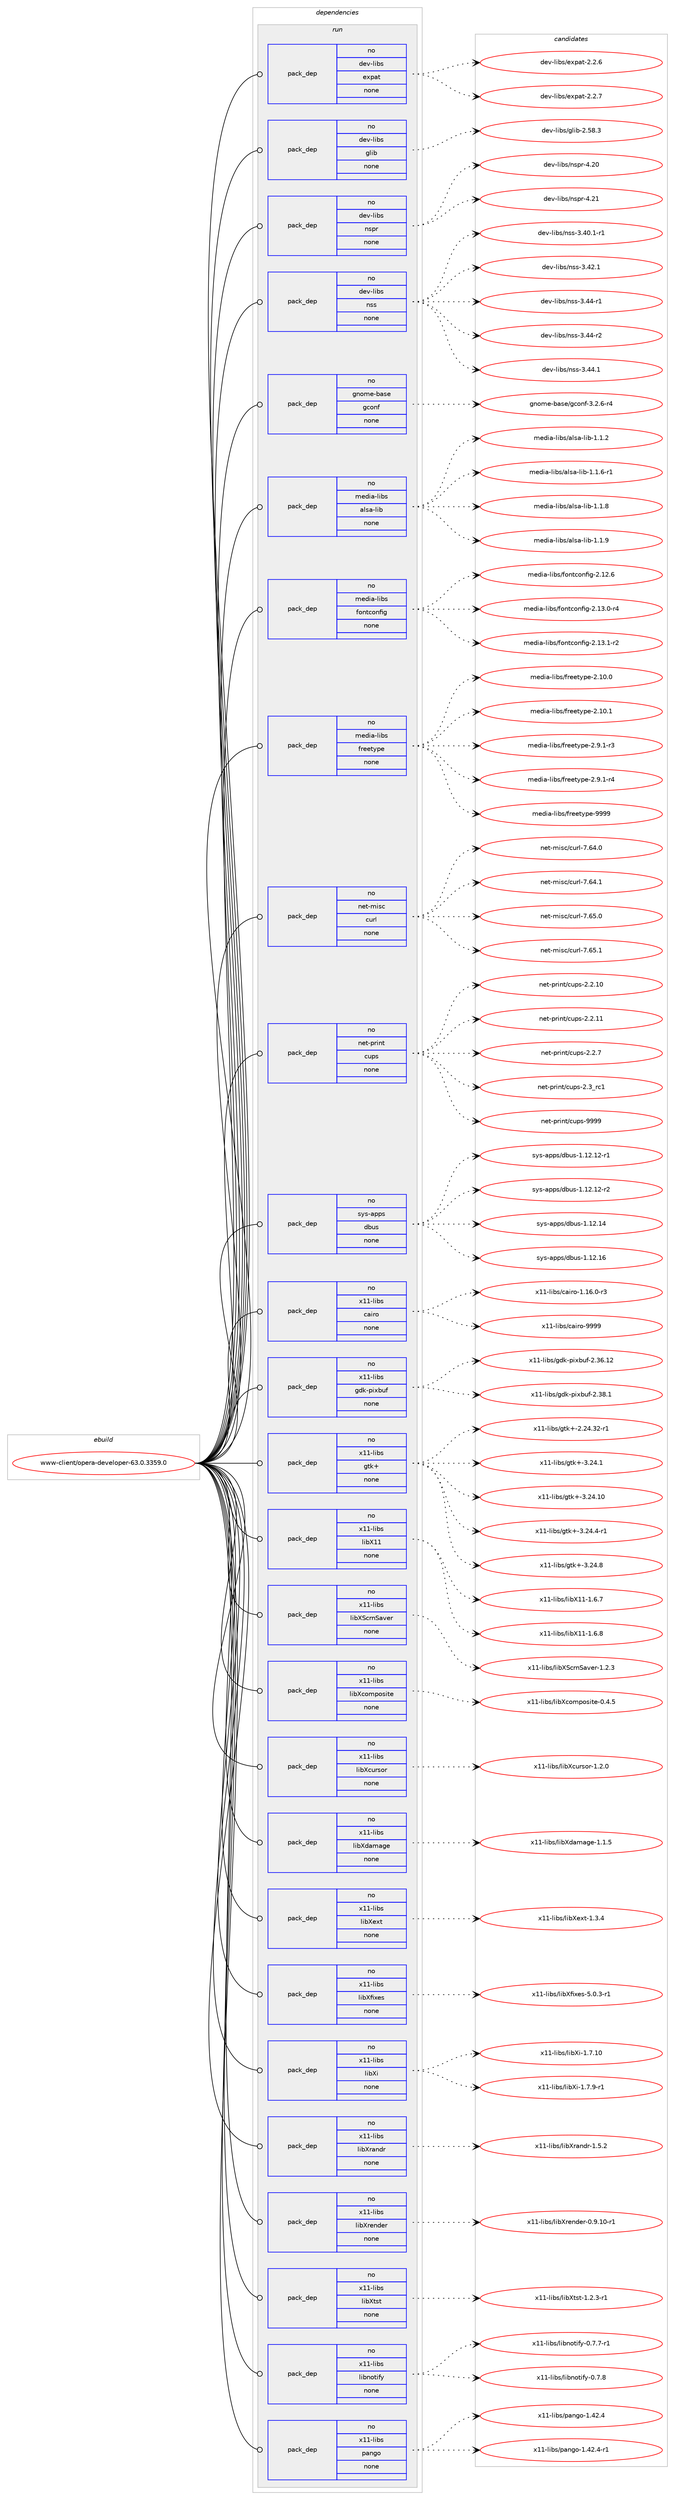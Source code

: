 digraph prolog {

# *************
# Graph options
# *************

newrank=true;
concentrate=true;
compound=true;
graph [rankdir=LR,fontname=Helvetica,fontsize=10,ranksep=1.5];#, ranksep=2.5, nodesep=0.2];
edge  [arrowhead=vee];
node  [fontname=Helvetica,fontsize=10];

# **********
# The ebuild
# **********

subgraph cluster_leftcol {
color=gray;
rank=same;
label=<<i>ebuild</i>>;
id [label="www-client/opera-developer-63.0.3359.0", color=red, width=4, href="../www-client/opera-developer-63.0.3359.0.svg"];
}

# ****************
# The dependencies
# ****************

subgraph cluster_midcol {
color=gray;
label=<<i>dependencies</i>>;
subgraph cluster_compile {
fillcolor="#eeeeee";
style=filled;
label=<<i>compile</i>>;
}
subgraph cluster_compileandrun {
fillcolor="#eeeeee";
style=filled;
label=<<i>compile and run</i>>;
}
subgraph cluster_run {
fillcolor="#eeeeee";
style=filled;
label=<<i>run</i>>;
subgraph pack768 {
dependency857 [label=<<TABLE BORDER="0" CELLBORDER="1" CELLSPACING="0" CELLPADDING="4" WIDTH="220"><TR><TD ROWSPAN="6" CELLPADDING="30">pack_dep</TD></TR><TR><TD WIDTH="110">no</TD></TR><TR><TD>dev-libs</TD></TR><TR><TD>expat</TD></TR><TR><TD>none</TD></TR><TR><TD></TD></TR></TABLE>>, shape=none, color=blue];
}
id:e -> dependency857:w [weight=20,style="solid",arrowhead="odot"];
subgraph pack769 {
dependency858 [label=<<TABLE BORDER="0" CELLBORDER="1" CELLSPACING="0" CELLPADDING="4" WIDTH="220"><TR><TD ROWSPAN="6" CELLPADDING="30">pack_dep</TD></TR><TR><TD WIDTH="110">no</TD></TR><TR><TD>dev-libs</TD></TR><TR><TD>glib</TD></TR><TR><TD>none</TD></TR><TR><TD></TD></TR></TABLE>>, shape=none, color=blue];
}
id:e -> dependency858:w [weight=20,style="solid",arrowhead="odot"];
subgraph pack770 {
dependency859 [label=<<TABLE BORDER="0" CELLBORDER="1" CELLSPACING="0" CELLPADDING="4" WIDTH="220"><TR><TD ROWSPAN="6" CELLPADDING="30">pack_dep</TD></TR><TR><TD WIDTH="110">no</TD></TR><TR><TD>dev-libs</TD></TR><TR><TD>nspr</TD></TR><TR><TD>none</TD></TR><TR><TD></TD></TR></TABLE>>, shape=none, color=blue];
}
id:e -> dependency859:w [weight=20,style="solid",arrowhead="odot"];
subgraph pack771 {
dependency860 [label=<<TABLE BORDER="0" CELLBORDER="1" CELLSPACING="0" CELLPADDING="4" WIDTH="220"><TR><TD ROWSPAN="6" CELLPADDING="30">pack_dep</TD></TR><TR><TD WIDTH="110">no</TD></TR><TR><TD>dev-libs</TD></TR><TR><TD>nss</TD></TR><TR><TD>none</TD></TR><TR><TD></TD></TR></TABLE>>, shape=none, color=blue];
}
id:e -> dependency860:w [weight=20,style="solid",arrowhead="odot"];
subgraph pack772 {
dependency861 [label=<<TABLE BORDER="0" CELLBORDER="1" CELLSPACING="0" CELLPADDING="4" WIDTH="220"><TR><TD ROWSPAN="6" CELLPADDING="30">pack_dep</TD></TR><TR><TD WIDTH="110">no</TD></TR><TR><TD>gnome-base</TD></TR><TR><TD>gconf</TD></TR><TR><TD>none</TD></TR><TR><TD></TD></TR></TABLE>>, shape=none, color=blue];
}
id:e -> dependency861:w [weight=20,style="solid",arrowhead="odot"];
subgraph pack773 {
dependency862 [label=<<TABLE BORDER="0" CELLBORDER="1" CELLSPACING="0" CELLPADDING="4" WIDTH="220"><TR><TD ROWSPAN="6" CELLPADDING="30">pack_dep</TD></TR><TR><TD WIDTH="110">no</TD></TR><TR><TD>media-libs</TD></TR><TR><TD>alsa-lib</TD></TR><TR><TD>none</TD></TR><TR><TD></TD></TR></TABLE>>, shape=none, color=blue];
}
id:e -> dependency862:w [weight=20,style="solid",arrowhead="odot"];
subgraph pack774 {
dependency863 [label=<<TABLE BORDER="0" CELLBORDER="1" CELLSPACING="0" CELLPADDING="4" WIDTH="220"><TR><TD ROWSPAN="6" CELLPADDING="30">pack_dep</TD></TR><TR><TD WIDTH="110">no</TD></TR><TR><TD>media-libs</TD></TR><TR><TD>fontconfig</TD></TR><TR><TD>none</TD></TR><TR><TD></TD></TR></TABLE>>, shape=none, color=blue];
}
id:e -> dependency863:w [weight=20,style="solid",arrowhead="odot"];
subgraph pack775 {
dependency864 [label=<<TABLE BORDER="0" CELLBORDER="1" CELLSPACING="0" CELLPADDING="4" WIDTH="220"><TR><TD ROWSPAN="6" CELLPADDING="30">pack_dep</TD></TR><TR><TD WIDTH="110">no</TD></TR><TR><TD>media-libs</TD></TR><TR><TD>freetype</TD></TR><TR><TD>none</TD></TR><TR><TD></TD></TR></TABLE>>, shape=none, color=blue];
}
id:e -> dependency864:w [weight=20,style="solid",arrowhead="odot"];
subgraph pack776 {
dependency865 [label=<<TABLE BORDER="0" CELLBORDER="1" CELLSPACING="0" CELLPADDING="4" WIDTH="220"><TR><TD ROWSPAN="6" CELLPADDING="30">pack_dep</TD></TR><TR><TD WIDTH="110">no</TD></TR><TR><TD>net-misc</TD></TR><TR><TD>curl</TD></TR><TR><TD>none</TD></TR><TR><TD></TD></TR></TABLE>>, shape=none, color=blue];
}
id:e -> dependency865:w [weight=20,style="solid",arrowhead="odot"];
subgraph pack777 {
dependency866 [label=<<TABLE BORDER="0" CELLBORDER="1" CELLSPACING="0" CELLPADDING="4" WIDTH="220"><TR><TD ROWSPAN="6" CELLPADDING="30">pack_dep</TD></TR><TR><TD WIDTH="110">no</TD></TR><TR><TD>net-print</TD></TR><TR><TD>cups</TD></TR><TR><TD>none</TD></TR><TR><TD></TD></TR></TABLE>>, shape=none, color=blue];
}
id:e -> dependency866:w [weight=20,style="solid",arrowhead="odot"];
subgraph pack778 {
dependency867 [label=<<TABLE BORDER="0" CELLBORDER="1" CELLSPACING="0" CELLPADDING="4" WIDTH="220"><TR><TD ROWSPAN="6" CELLPADDING="30">pack_dep</TD></TR><TR><TD WIDTH="110">no</TD></TR><TR><TD>sys-apps</TD></TR><TR><TD>dbus</TD></TR><TR><TD>none</TD></TR><TR><TD></TD></TR></TABLE>>, shape=none, color=blue];
}
id:e -> dependency867:w [weight=20,style="solid",arrowhead="odot"];
subgraph pack779 {
dependency868 [label=<<TABLE BORDER="0" CELLBORDER="1" CELLSPACING="0" CELLPADDING="4" WIDTH="220"><TR><TD ROWSPAN="6" CELLPADDING="30">pack_dep</TD></TR><TR><TD WIDTH="110">no</TD></TR><TR><TD>x11-libs</TD></TR><TR><TD>cairo</TD></TR><TR><TD>none</TD></TR><TR><TD></TD></TR></TABLE>>, shape=none, color=blue];
}
id:e -> dependency868:w [weight=20,style="solid",arrowhead="odot"];
subgraph pack780 {
dependency869 [label=<<TABLE BORDER="0" CELLBORDER="1" CELLSPACING="0" CELLPADDING="4" WIDTH="220"><TR><TD ROWSPAN="6" CELLPADDING="30">pack_dep</TD></TR><TR><TD WIDTH="110">no</TD></TR><TR><TD>x11-libs</TD></TR><TR><TD>gdk-pixbuf</TD></TR><TR><TD>none</TD></TR><TR><TD></TD></TR></TABLE>>, shape=none, color=blue];
}
id:e -> dependency869:w [weight=20,style="solid",arrowhead="odot"];
subgraph pack781 {
dependency870 [label=<<TABLE BORDER="0" CELLBORDER="1" CELLSPACING="0" CELLPADDING="4" WIDTH="220"><TR><TD ROWSPAN="6" CELLPADDING="30">pack_dep</TD></TR><TR><TD WIDTH="110">no</TD></TR><TR><TD>x11-libs</TD></TR><TR><TD>gtk+</TD></TR><TR><TD>none</TD></TR><TR><TD></TD></TR></TABLE>>, shape=none, color=blue];
}
id:e -> dependency870:w [weight=20,style="solid",arrowhead="odot"];
subgraph pack782 {
dependency871 [label=<<TABLE BORDER="0" CELLBORDER="1" CELLSPACING="0" CELLPADDING="4" WIDTH="220"><TR><TD ROWSPAN="6" CELLPADDING="30">pack_dep</TD></TR><TR><TD WIDTH="110">no</TD></TR><TR><TD>x11-libs</TD></TR><TR><TD>libX11</TD></TR><TR><TD>none</TD></TR><TR><TD></TD></TR></TABLE>>, shape=none, color=blue];
}
id:e -> dependency871:w [weight=20,style="solid",arrowhead="odot"];
subgraph pack783 {
dependency872 [label=<<TABLE BORDER="0" CELLBORDER="1" CELLSPACING="0" CELLPADDING="4" WIDTH="220"><TR><TD ROWSPAN="6" CELLPADDING="30">pack_dep</TD></TR><TR><TD WIDTH="110">no</TD></TR><TR><TD>x11-libs</TD></TR><TR><TD>libXScrnSaver</TD></TR><TR><TD>none</TD></TR><TR><TD></TD></TR></TABLE>>, shape=none, color=blue];
}
id:e -> dependency872:w [weight=20,style="solid",arrowhead="odot"];
subgraph pack784 {
dependency873 [label=<<TABLE BORDER="0" CELLBORDER="1" CELLSPACING="0" CELLPADDING="4" WIDTH="220"><TR><TD ROWSPAN="6" CELLPADDING="30">pack_dep</TD></TR><TR><TD WIDTH="110">no</TD></TR><TR><TD>x11-libs</TD></TR><TR><TD>libXcomposite</TD></TR><TR><TD>none</TD></TR><TR><TD></TD></TR></TABLE>>, shape=none, color=blue];
}
id:e -> dependency873:w [weight=20,style="solid",arrowhead="odot"];
subgraph pack785 {
dependency874 [label=<<TABLE BORDER="0" CELLBORDER="1" CELLSPACING="0" CELLPADDING="4" WIDTH="220"><TR><TD ROWSPAN="6" CELLPADDING="30">pack_dep</TD></TR><TR><TD WIDTH="110">no</TD></TR><TR><TD>x11-libs</TD></TR><TR><TD>libXcursor</TD></TR><TR><TD>none</TD></TR><TR><TD></TD></TR></TABLE>>, shape=none, color=blue];
}
id:e -> dependency874:w [weight=20,style="solid",arrowhead="odot"];
subgraph pack786 {
dependency875 [label=<<TABLE BORDER="0" CELLBORDER="1" CELLSPACING="0" CELLPADDING="4" WIDTH="220"><TR><TD ROWSPAN="6" CELLPADDING="30">pack_dep</TD></TR><TR><TD WIDTH="110">no</TD></TR><TR><TD>x11-libs</TD></TR><TR><TD>libXdamage</TD></TR><TR><TD>none</TD></TR><TR><TD></TD></TR></TABLE>>, shape=none, color=blue];
}
id:e -> dependency875:w [weight=20,style="solid",arrowhead="odot"];
subgraph pack787 {
dependency876 [label=<<TABLE BORDER="0" CELLBORDER="1" CELLSPACING="0" CELLPADDING="4" WIDTH="220"><TR><TD ROWSPAN="6" CELLPADDING="30">pack_dep</TD></TR><TR><TD WIDTH="110">no</TD></TR><TR><TD>x11-libs</TD></TR><TR><TD>libXext</TD></TR><TR><TD>none</TD></TR><TR><TD></TD></TR></TABLE>>, shape=none, color=blue];
}
id:e -> dependency876:w [weight=20,style="solid",arrowhead="odot"];
subgraph pack788 {
dependency877 [label=<<TABLE BORDER="0" CELLBORDER="1" CELLSPACING="0" CELLPADDING="4" WIDTH="220"><TR><TD ROWSPAN="6" CELLPADDING="30">pack_dep</TD></TR><TR><TD WIDTH="110">no</TD></TR><TR><TD>x11-libs</TD></TR><TR><TD>libXfixes</TD></TR><TR><TD>none</TD></TR><TR><TD></TD></TR></TABLE>>, shape=none, color=blue];
}
id:e -> dependency877:w [weight=20,style="solid",arrowhead="odot"];
subgraph pack789 {
dependency878 [label=<<TABLE BORDER="0" CELLBORDER="1" CELLSPACING="0" CELLPADDING="4" WIDTH="220"><TR><TD ROWSPAN="6" CELLPADDING="30">pack_dep</TD></TR><TR><TD WIDTH="110">no</TD></TR><TR><TD>x11-libs</TD></TR><TR><TD>libXi</TD></TR><TR><TD>none</TD></TR><TR><TD></TD></TR></TABLE>>, shape=none, color=blue];
}
id:e -> dependency878:w [weight=20,style="solid",arrowhead="odot"];
subgraph pack790 {
dependency879 [label=<<TABLE BORDER="0" CELLBORDER="1" CELLSPACING="0" CELLPADDING="4" WIDTH="220"><TR><TD ROWSPAN="6" CELLPADDING="30">pack_dep</TD></TR><TR><TD WIDTH="110">no</TD></TR><TR><TD>x11-libs</TD></TR><TR><TD>libXrandr</TD></TR><TR><TD>none</TD></TR><TR><TD></TD></TR></TABLE>>, shape=none, color=blue];
}
id:e -> dependency879:w [weight=20,style="solid",arrowhead="odot"];
subgraph pack791 {
dependency880 [label=<<TABLE BORDER="0" CELLBORDER="1" CELLSPACING="0" CELLPADDING="4" WIDTH="220"><TR><TD ROWSPAN="6" CELLPADDING="30">pack_dep</TD></TR><TR><TD WIDTH="110">no</TD></TR><TR><TD>x11-libs</TD></TR><TR><TD>libXrender</TD></TR><TR><TD>none</TD></TR><TR><TD></TD></TR></TABLE>>, shape=none, color=blue];
}
id:e -> dependency880:w [weight=20,style="solid",arrowhead="odot"];
subgraph pack792 {
dependency881 [label=<<TABLE BORDER="0" CELLBORDER="1" CELLSPACING="0" CELLPADDING="4" WIDTH="220"><TR><TD ROWSPAN="6" CELLPADDING="30">pack_dep</TD></TR><TR><TD WIDTH="110">no</TD></TR><TR><TD>x11-libs</TD></TR><TR><TD>libXtst</TD></TR><TR><TD>none</TD></TR><TR><TD></TD></TR></TABLE>>, shape=none, color=blue];
}
id:e -> dependency881:w [weight=20,style="solid",arrowhead="odot"];
subgraph pack793 {
dependency882 [label=<<TABLE BORDER="0" CELLBORDER="1" CELLSPACING="0" CELLPADDING="4" WIDTH="220"><TR><TD ROWSPAN="6" CELLPADDING="30">pack_dep</TD></TR><TR><TD WIDTH="110">no</TD></TR><TR><TD>x11-libs</TD></TR><TR><TD>libnotify</TD></TR><TR><TD>none</TD></TR><TR><TD></TD></TR></TABLE>>, shape=none, color=blue];
}
id:e -> dependency882:w [weight=20,style="solid",arrowhead="odot"];
subgraph pack794 {
dependency883 [label=<<TABLE BORDER="0" CELLBORDER="1" CELLSPACING="0" CELLPADDING="4" WIDTH="220"><TR><TD ROWSPAN="6" CELLPADDING="30">pack_dep</TD></TR><TR><TD WIDTH="110">no</TD></TR><TR><TD>x11-libs</TD></TR><TR><TD>pango</TD></TR><TR><TD>none</TD></TR><TR><TD></TD></TR></TABLE>>, shape=none, color=blue];
}
id:e -> dependency883:w [weight=20,style="solid",arrowhead="odot"];
}
}

# **************
# The candidates
# **************

subgraph cluster_choices {
rank=same;
color=gray;
label=<<i>candidates</i>>;

subgraph choice768 {
color=black;
nodesep=1;
choice10010111845108105981154710112011297116455046504654 [label="dev-libs/expat-2.2.6", color=red, width=4,href="../dev-libs/expat-2.2.6.svg"];
choice10010111845108105981154710112011297116455046504655 [label="dev-libs/expat-2.2.7", color=red, width=4,href="../dev-libs/expat-2.2.7.svg"];
dependency857:e -> choice10010111845108105981154710112011297116455046504654:w [style=dotted,weight="100"];
dependency857:e -> choice10010111845108105981154710112011297116455046504655:w [style=dotted,weight="100"];
}
subgraph choice769 {
color=black;
nodesep=1;
choice1001011184510810598115471031081059845504653564651 [label="dev-libs/glib-2.58.3", color=red, width=4,href="../dev-libs/glib-2.58.3.svg"];
dependency858:e -> choice1001011184510810598115471031081059845504653564651:w [style=dotted,weight="100"];
}
subgraph choice770 {
color=black;
nodesep=1;
choice1001011184510810598115471101151121144552465048 [label="dev-libs/nspr-4.20", color=red, width=4,href="../dev-libs/nspr-4.20.svg"];
choice1001011184510810598115471101151121144552465049 [label="dev-libs/nspr-4.21", color=red, width=4,href="../dev-libs/nspr-4.21.svg"];
dependency859:e -> choice1001011184510810598115471101151121144552465048:w [style=dotted,weight="100"];
dependency859:e -> choice1001011184510810598115471101151121144552465049:w [style=dotted,weight="100"];
}
subgraph choice771 {
color=black;
nodesep=1;
choice100101118451081059811547110115115455146524846494511449 [label="dev-libs/nss-3.40.1-r1", color=red, width=4,href="../dev-libs/nss-3.40.1-r1.svg"];
choice10010111845108105981154711011511545514652504649 [label="dev-libs/nss-3.42.1", color=red, width=4,href="../dev-libs/nss-3.42.1.svg"];
choice10010111845108105981154711011511545514652524511449 [label="dev-libs/nss-3.44-r1", color=red, width=4,href="../dev-libs/nss-3.44-r1.svg"];
choice10010111845108105981154711011511545514652524511450 [label="dev-libs/nss-3.44-r2", color=red, width=4,href="../dev-libs/nss-3.44-r2.svg"];
choice10010111845108105981154711011511545514652524649 [label="dev-libs/nss-3.44.1", color=red, width=4,href="../dev-libs/nss-3.44.1.svg"];
dependency860:e -> choice100101118451081059811547110115115455146524846494511449:w [style=dotted,weight="100"];
dependency860:e -> choice10010111845108105981154711011511545514652504649:w [style=dotted,weight="100"];
dependency860:e -> choice10010111845108105981154711011511545514652524511449:w [style=dotted,weight="100"];
dependency860:e -> choice10010111845108105981154711011511545514652524511450:w [style=dotted,weight="100"];
dependency860:e -> choice10010111845108105981154711011511545514652524649:w [style=dotted,weight="100"];
}
subgraph choice772 {
color=black;
nodesep=1;
choice10311011110910145989711510147103991111101024551465046544511452 [label="gnome-base/gconf-3.2.6-r4", color=red, width=4,href="../gnome-base/gconf-3.2.6-r4.svg"];
dependency861:e -> choice10311011110910145989711510147103991111101024551465046544511452:w [style=dotted,weight="100"];
}
subgraph choice773 {
color=black;
nodesep=1;
choice1091011001059745108105981154797108115974510810598454946494650 [label="media-libs/alsa-lib-1.1.2", color=red, width=4,href="../media-libs/alsa-lib-1.1.2.svg"];
choice10910110010597451081059811547971081159745108105984549464946544511449 [label="media-libs/alsa-lib-1.1.6-r1", color=red, width=4,href="../media-libs/alsa-lib-1.1.6-r1.svg"];
choice1091011001059745108105981154797108115974510810598454946494656 [label="media-libs/alsa-lib-1.1.8", color=red, width=4,href="../media-libs/alsa-lib-1.1.8.svg"];
choice1091011001059745108105981154797108115974510810598454946494657 [label="media-libs/alsa-lib-1.1.9", color=red, width=4,href="../media-libs/alsa-lib-1.1.9.svg"];
dependency862:e -> choice1091011001059745108105981154797108115974510810598454946494650:w [style=dotted,weight="100"];
dependency862:e -> choice10910110010597451081059811547971081159745108105984549464946544511449:w [style=dotted,weight="100"];
dependency862:e -> choice1091011001059745108105981154797108115974510810598454946494656:w [style=dotted,weight="100"];
dependency862:e -> choice1091011001059745108105981154797108115974510810598454946494657:w [style=dotted,weight="100"];
}
subgraph choice774 {
color=black;
nodesep=1;
choice109101100105974510810598115471021111101169911111010210510345504649504654 [label="media-libs/fontconfig-2.12.6", color=red, width=4,href="../media-libs/fontconfig-2.12.6.svg"];
choice1091011001059745108105981154710211111011699111110102105103455046495146484511452 [label="media-libs/fontconfig-2.13.0-r4", color=red, width=4,href="../media-libs/fontconfig-2.13.0-r4.svg"];
choice1091011001059745108105981154710211111011699111110102105103455046495146494511450 [label="media-libs/fontconfig-2.13.1-r2", color=red, width=4,href="../media-libs/fontconfig-2.13.1-r2.svg"];
dependency863:e -> choice109101100105974510810598115471021111101169911111010210510345504649504654:w [style=dotted,weight="100"];
dependency863:e -> choice1091011001059745108105981154710211111011699111110102105103455046495146484511452:w [style=dotted,weight="100"];
dependency863:e -> choice1091011001059745108105981154710211111011699111110102105103455046495146494511450:w [style=dotted,weight="100"];
}
subgraph choice775 {
color=black;
nodesep=1;
choice1091011001059745108105981154710211410110111612111210145504649484648 [label="media-libs/freetype-2.10.0", color=red, width=4,href="../media-libs/freetype-2.10.0.svg"];
choice1091011001059745108105981154710211410110111612111210145504649484649 [label="media-libs/freetype-2.10.1", color=red, width=4,href="../media-libs/freetype-2.10.1.svg"];
choice109101100105974510810598115471021141011011161211121014550465746494511451 [label="media-libs/freetype-2.9.1-r3", color=red, width=4,href="../media-libs/freetype-2.9.1-r3.svg"];
choice109101100105974510810598115471021141011011161211121014550465746494511452 [label="media-libs/freetype-2.9.1-r4", color=red, width=4,href="../media-libs/freetype-2.9.1-r4.svg"];
choice109101100105974510810598115471021141011011161211121014557575757 [label="media-libs/freetype-9999", color=red, width=4,href="../media-libs/freetype-9999.svg"];
dependency864:e -> choice1091011001059745108105981154710211410110111612111210145504649484648:w [style=dotted,weight="100"];
dependency864:e -> choice1091011001059745108105981154710211410110111612111210145504649484649:w [style=dotted,weight="100"];
dependency864:e -> choice109101100105974510810598115471021141011011161211121014550465746494511451:w [style=dotted,weight="100"];
dependency864:e -> choice109101100105974510810598115471021141011011161211121014550465746494511452:w [style=dotted,weight="100"];
dependency864:e -> choice109101100105974510810598115471021141011011161211121014557575757:w [style=dotted,weight="100"];
}
subgraph choice776 {
color=black;
nodesep=1;
choice1101011164510910511599479911711410845554654524648 [label="net-misc/curl-7.64.0", color=red, width=4,href="../net-misc/curl-7.64.0.svg"];
choice1101011164510910511599479911711410845554654524649 [label="net-misc/curl-7.64.1", color=red, width=4,href="../net-misc/curl-7.64.1.svg"];
choice1101011164510910511599479911711410845554654534648 [label="net-misc/curl-7.65.0", color=red, width=4,href="../net-misc/curl-7.65.0.svg"];
choice1101011164510910511599479911711410845554654534649 [label="net-misc/curl-7.65.1", color=red, width=4,href="../net-misc/curl-7.65.1.svg"];
dependency865:e -> choice1101011164510910511599479911711410845554654524648:w [style=dotted,weight="100"];
dependency865:e -> choice1101011164510910511599479911711410845554654524649:w [style=dotted,weight="100"];
dependency865:e -> choice1101011164510910511599479911711410845554654534648:w [style=dotted,weight="100"];
dependency865:e -> choice1101011164510910511599479911711410845554654534649:w [style=dotted,weight="100"];
}
subgraph choice777 {
color=black;
nodesep=1;
choice11010111645112114105110116479911711211545504650464948 [label="net-print/cups-2.2.10", color=red, width=4,href="../net-print/cups-2.2.10.svg"];
choice11010111645112114105110116479911711211545504650464949 [label="net-print/cups-2.2.11", color=red, width=4,href="../net-print/cups-2.2.11.svg"];
choice110101116451121141051101164799117112115455046504655 [label="net-print/cups-2.2.7", color=red, width=4,href="../net-print/cups-2.2.7.svg"];
choice11010111645112114105110116479911711211545504651951149949 [label="net-print/cups-2.3_rc1", color=red, width=4,href="../net-print/cups-2.3_rc1.svg"];
choice1101011164511211410511011647991171121154557575757 [label="net-print/cups-9999", color=red, width=4,href="../net-print/cups-9999.svg"];
dependency866:e -> choice11010111645112114105110116479911711211545504650464948:w [style=dotted,weight="100"];
dependency866:e -> choice11010111645112114105110116479911711211545504650464949:w [style=dotted,weight="100"];
dependency866:e -> choice110101116451121141051101164799117112115455046504655:w [style=dotted,weight="100"];
dependency866:e -> choice11010111645112114105110116479911711211545504651951149949:w [style=dotted,weight="100"];
dependency866:e -> choice1101011164511211410511011647991171121154557575757:w [style=dotted,weight="100"];
}
subgraph choice778 {
color=black;
nodesep=1;
choice1151211154597112112115471009811711545494649504649504511449 [label="sys-apps/dbus-1.12.12-r1", color=red, width=4,href="../sys-apps/dbus-1.12.12-r1.svg"];
choice1151211154597112112115471009811711545494649504649504511450 [label="sys-apps/dbus-1.12.12-r2", color=red, width=4,href="../sys-apps/dbus-1.12.12-r2.svg"];
choice115121115459711211211547100981171154549464950464952 [label="sys-apps/dbus-1.12.14", color=red, width=4,href="../sys-apps/dbus-1.12.14.svg"];
choice115121115459711211211547100981171154549464950464954 [label="sys-apps/dbus-1.12.16", color=red, width=4,href="../sys-apps/dbus-1.12.16.svg"];
dependency867:e -> choice1151211154597112112115471009811711545494649504649504511449:w [style=dotted,weight="100"];
dependency867:e -> choice1151211154597112112115471009811711545494649504649504511450:w [style=dotted,weight="100"];
dependency867:e -> choice115121115459711211211547100981171154549464950464952:w [style=dotted,weight="100"];
dependency867:e -> choice115121115459711211211547100981171154549464950464954:w [style=dotted,weight="100"];
}
subgraph choice779 {
color=black;
nodesep=1;
choice12049494510810598115479997105114111454946495446484511451 [label="x11-libs/cairo-1.16.0-r3", color=red, width=4,href="../x11-libs/cairo-1.16.0-r3.svg"];
choice120494945108105981154799971051141114557575757 [label="x11-libs/cairo-9999", color=red, width=4,href="../x11-libs/cairo-9999.svg"];
dependency868:e -> choice12049494510810598115479997105114111454946495446484511451:w [style=dotted,weight="100"];
dependency868:e -> choice120494945108105981154799971051141114557575757:w [style=dotted,weight="100"];
}
subgraph choice780 {
color=black;
nodesep=1;
choice120494945108105981154710310010745112105120981171024550465154464950 [label="x11-libs/gdk-pixbuf-2.36.12", color=red, width=4,href="../x11-libs/gdk-pixbuf-2.36.12.svg"];
choice1204949451081059811547103100107451121051209811710245504651564649 [label="x11-libs/gdk-pixbuf-2.38.1", color=red, width=4,href="../x11-libs/gdk-pixbuf-2.38.1.svg"];
dependency869:e -> choice120494945108105981154710310010745112105120981171024550465154464950:w [style=dotted,weight="100"];
dependency869:e -> choice1204949451081059811547103100107451121051209811710245504651564649:w [style=dotted,weight="100"];
}
subgraph choice781 {
color=black;
nodesep=1;
choice12049494510810598115471031161074345504650524651504511449 [label="x11-libs/gtk+-2.24.32-r1", color=red, width=4,href="../x11-libs/gtk+-2.24.32-r1.svg"];
choice12049494510810598115471031161074345514650524649 [label="x11-libs/gtk+-3.24.1", color=red, width=4,href="../x11-libs/gtk+-3.24.1.svg"];
choice1204949451081059811547103116107434551465052464948 [label="x11-libs/gtk+-3.24.10", color=red, width=4,href="../x11-libs/gtk+-3.24.10.svg"];
choice120494945108105981154710311610743455146505246524511449 [label="x11-libs/gtk+-3.24.4-r1", color=red, width=4,href="../x11-libs/gtk+-3.24.4-r1.svg"];
choice12049494510810598115471031161074345514650524656 [label="x11-libs/gtk+-3.24.8", color=red, width=4,href="../x11-libs/gtk+-3.24.8.svg"];
dependency870:e -> choice12049494510810598115471031161074345504650524651504511449:w [style=dotted,weight="100"];
dependency870:e -> choice12049494510810598115471031161074345514650524649:w [style=dotted,weight="100"];
dependency870:e -> choice1204949451081059811547103116107434551465052464948:w [style=dotted,weight="100"];
dependency870:e -> choice120494945108105981154710311610743455146505246524511449:w [style=dotted,weight="100"];
dependency870:e -> choice12049494510810598115471031161074345514650524656:w [style=dotted,weight="100"];
}
subgraph choice782 {
color=black;
nodesep=1;
choice120494945108105981154710810598884949454946544655 [label="x11-libs/libX11-1.6.7", color=red, width=4,href="../x11-libs/libX11-1.6.7.svg"];
choice120494945108105981154710810598884949454946544656 [label="x11-libs/libX11-1.6.8", color=red, width=4,href="../x11-libs/libX11-1.6.8.svg"];
dependency871:e -> choice120494945108105981154710810598884949454946544655:w [style=dotted,weight="100"];
dependency871:e -> choice120494945108105981154710810598884949454946544656:w [style=dotted,weight="100"];
}
subgraph choice783 {
color=black;
nodesep=1;
choice1204949451081059811547108105988883991141108397118101114454946504651 [label="x11-libs/libXScrnSaver-1.2.3", color=red, width=4,href="../x11-libs/libXScrnSaver-1.2.3.svg"];
dependency872:e -> choice1204949451081059811547108105988883991141108397118101114454946504651:w [style=dotted,weight="100"];
}
subgraph choice784 {
color=black;
nodesep=1;
choice1204949451081059811547108105988899111109112111115105116101454846524653 [label="x11-libs/libXcomposite-0.4.5", color=red, width=4,href="../x11-libs/libXcomposite-0.4.5.svg"];
dependency873:e -> choice1204949451081059811547108105988899111109112111115105116101454846524653:w [style=dotted,weight="100"];
}
subgraph choice785 {
color=black;
nodesep=1;
choice1204949451081059811547108105988899117114115111114454946504648 [label="x11-libs/libXcursor-1.2.0", color=red, width=4,href="../x11-libs/libXcursor-1.2.0.svg"];
dependency874:e -> choice1204949451081059811547108105988899117114115111114454946504648:w [style=dotted,weight="100"];
}
subgraph choice786 {
color=black;
nodesep=1;
choice120494945108105981154710810598881009710997103101454946494653 [label="x11-libs/libXdamage-1.1.5", color=red, width=4,href="../x11-libs/libXdamage-1.1.5.svg"];
dependency875:e -> choice120494945108105981154710810598881009710997103101454946494653:w [style=dotted,weight="100"];
}
subgraph choice787 {
color=black;
nodesep=1;
choice12049494510810598115471081059888101120116454946514652 [label="x11-libs/libXext-1.3.4", color=red, width=4,href="../x11-libs/libXext-1.3.4.svg"];
dependency876:e -> choice12049494510810598115471081059888101120116454946514652:w [style=dotted,weight="100"];
}
subgraph choice788 {
color=black;
nodesep=1;
choice120494945108105981154710810598881021051201011154553464846514511449 [label="x11-libs/libXfixes-5.0.3-r1", color=red, width=4,href="../x11-libs/libXfixes-5.0.3-r1.svg"];
dependency877:e -> choice120494945108105981154710810598881021051201011154553464846514511449:w [style=dotted,weight="100"];
}
subgraph choice789 {
color=black;
nodesep=1;
choice1204949451081059811547108105988810545494655464948 [label="x11-libs/libXi-1.7.10", color=red, width=4,href="../x11-libs/libXi-1.7.10.svg"];
choice120494945108105981154710810598881054549465546574511449 [label="x11-libs/libXi-1.7.9-r1", color=red, width=4,href="../x11-libs/libXi-1.7.9-r1.svg"];
dependency878:e -> choice1204949451081059811547108105988810545494655464948:w [style=dotted,weight="100"];
dependency878:e -> choice120494945108105981154710810598881054549465546574511449:w [style=dotted,weight="100"];
}
subgraph choice790 {
color=black;
nodesep=1;
choice1204949451081059811547108105988811497110100114454946534650 [label="x11-libs/libXrandr-1.5.2", color=red, width=4,href="../x11-libs/libXrandr-1.5.2.svg"];
dependency879:e -> choice1204949451081059811547108105988811497110100114454946534650:w [style=dotted,weight="100"];
}
subgraph choice791 {
color=black;
nodesep=1;
choice12049494510810598115471081059888114101110100101114454846574649484511449 [label="x11-libs/libXrender-0.9.10-r1", color=red, width=4,href="../x11-libs/libXrender-0.9.10-r1.svg"];
dependency880:e -> choice12049494510810598115471081059888114101110100101114454846574649484511449:w [style=dotted,weight="100"];
}
subgraph choice792 {
color=black;
nodesep=1;
choice120494945108105981154710810598881161151164549465046514511449 [label="x11-libs/libXtst-1.2.3-r1", color=red, width=4,href="../x11-libs/libXtst-1.2.3-r1.svg"];
dependency881:e -> choice120494945108105981154710810598881161151164549465046514511449:w [style=dotted,weight="100"];
}
subgraph choice793 {
color=black;
nodesep=1;
choice1204949451081059811547108105981101111161051021214548465546554511449 [label="x11-libs/libnotify-0.7.7-r1", color=red, width=4,href="../x11-libs/libnotify-0.7.7-r1.svg"];
choice120494945108105981154710810598110111116105102121454846554656 [label="x11-libs/libnotify-0.7.8", color=red, width=4,href="../x11-libs/libnotify-0.7.8.svg"];
dependency882:e -> choice1204949451081059811547108105981101111161051021214548465546554511449:w [style=dotted,weight="100"];
dependency882:e -> choice120494945108105981154710810598110111116105102121454846554656:w [style=dotted,weight="100"];
}
subgraph choice794 {
color=black;
nodesep=1;
choice12049494510810598115471129711010311145494652504652 [label="x11-libs/pango-1.42.4", color=red, width=4,href="../x11-libs/pango-1.42.4.svg"];
choice120494945108105981154711297110103111454946525046524511449 [label="x11-libs/pango-1.42.4-r1", color=red, width=4,href="../x11-libs/pango-1.42.4-r1.svg"];
dependency883:e -> choice12049494510810598115471129711010311145494652504652:w [style=dotted,weight="100"];
dependency883:e -> choice120494945108105981154711297110103111454946525046524511449:w [style=dotted,weight="100"];
}
}

}
